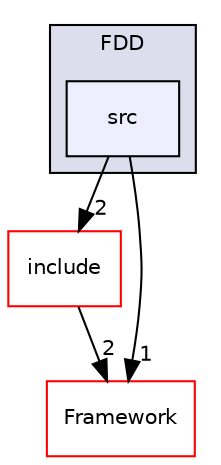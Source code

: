 digraph "/home/travis/build/AliceO2Group/AliceO2/DataFormats/Detectors/FIT/FDD/src" {
  bgcolor=transparent;
  compound=true
  node [ fontsize="10", fontname="Helvetica"];
  edge [ labelfontsize="10", labelfontname="Helvetica"];
  subgraph clusterdir_a5e2f96db9c63d5e1b2e8bbeecdeca98 {
    graph [ bgcolor="#ddddee", pencolor="black", label="FDD" fontname="Helvetica", fontsize="10", URL="dir_a5e2f96db9c63d5e1b2e8bbeecdeca98.html"]
  dir_b2907c13884067ba1a5262a3bc54264b [shape=box, label="src", style="filled", fillcolor="#eeeeff", pencolor="black", URL="dir_b2907c13884067ba1a5262a3bc54264b.html"];
  }
  dir_5b4ca18656fd63c44c862c68d7045fa5 [shape=box label="include" color="red" URL="dir_5b4ca18656fd63c44c862c68d7045fa5.html"];
  dir_bcbb2cf9a3d3d83e5515c82071a07177 [shape=box label="Framework" color="red" URL="dir_bcbb2cf9a3d3d83e5515c82071a07177.html"];
  dir_b2907c13884067ba1a5262a3bc54264b->dir_5b4ca18656fd63c44c862c68d7045fa5 [headlabel="2", labeldistance=1.5 headhref="dir_000213_000139.html"];
  dir_b2907c13884067ba1a5262a3bc54264b->dir_bcbb2cf9a3d3d83e5515c82071a07177 [headlabel="1", labeldistance=1.5 headhref="dir_000213_000063.html"];
  dir_5b4ca18656fd63c44c862c68d7045fa5->dir_bcbb2cf9a3d3d83e5515c82071a07177 [headlabel="2", labeldistance=1.5 headhref="dir_000139_000063.html"];
}
